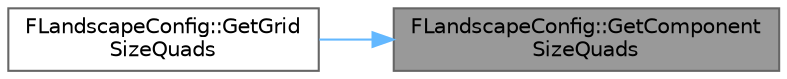digraph "FLandscapeConfig::GetComponentSizeQuads"
{
 // INTERACTIVE_SVG=YES
 // LATEX_PDF_SIZE
  bgcolor="transparent";
  edge [fontname=Helvetica,fontsize=10,labelfontname=Helvetica,labelfontsize=10];
  node [fontname=Helvetica,fontsize=10,shape=box,height=0.2,width=0.4];
  rankdir="RL";
  Node1 [id="Node000001",label="FLandscapeConfig::GetComponent\lSizeQuads",height=0.2,width=0.4,color="gray40", fillcolor="grey60", style="filled", fontcolor="black",tooltip=" "];
  Node1 -> Node2 [id="edge1_Node000001_Node000002",dir="back",color="steelblue1",style="solid",tooltip=" "];
  Node2 [id="Node000002",label="FLandscapeConfig::GetGrid\lSizeQuads",height=0.2,width=0.4,color="grey40", fillcolor="white", style="filled",URL="$d2/d72/structFLandscapeConfig.html#a83db5c7e874a75ba1182b8f7cef17ea5",tooltip=" "];
}
